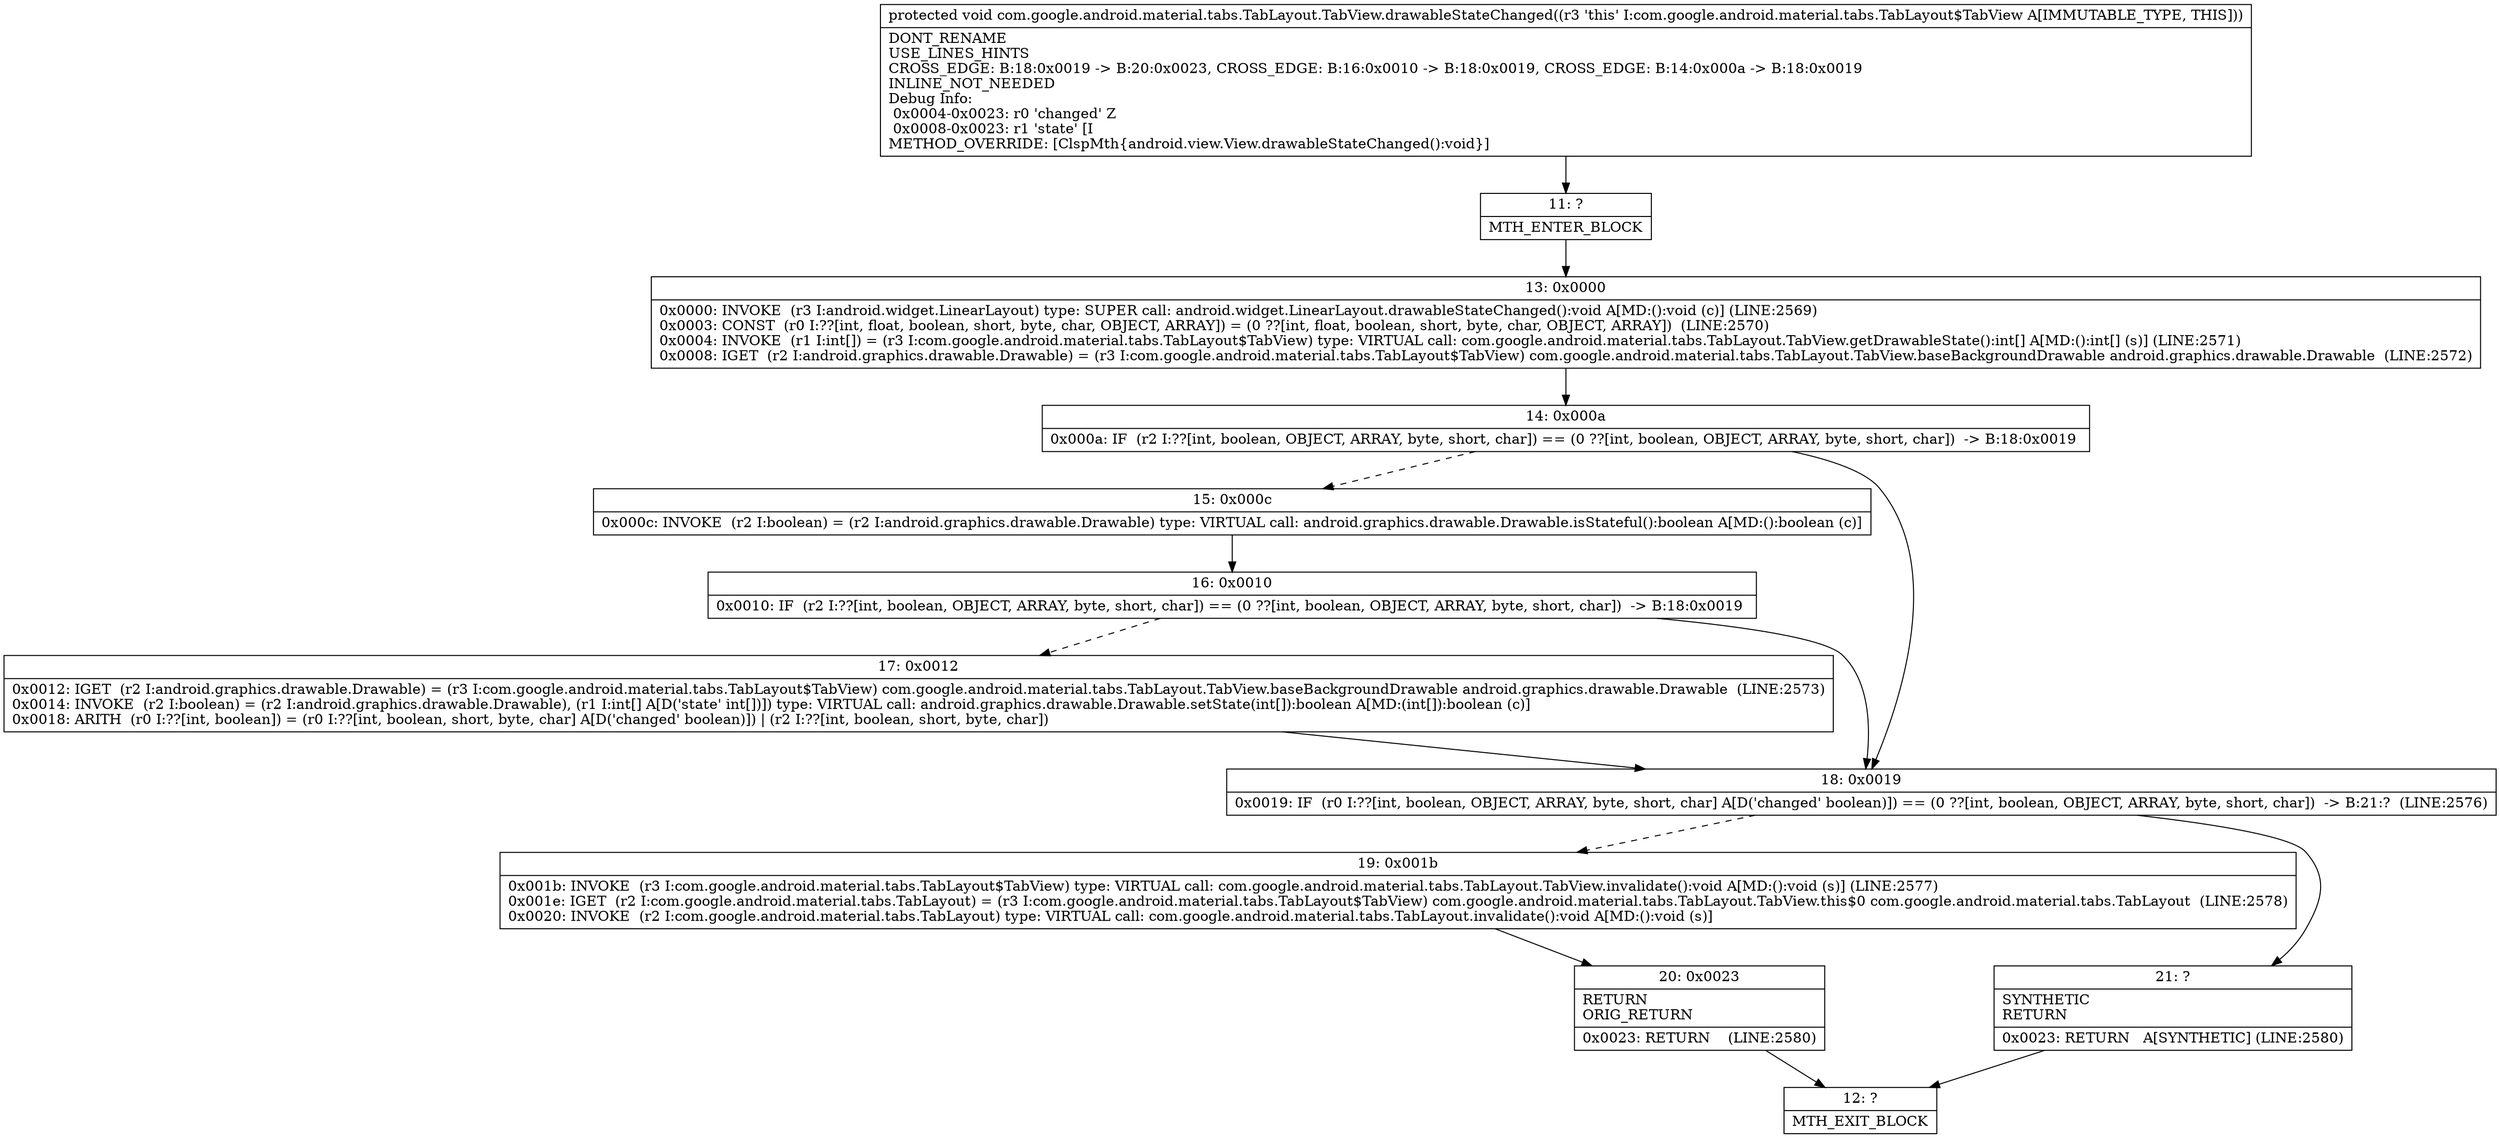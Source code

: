 digraph "CFG forcom.google.android.material.tabs.TabLayout.TabView.drawableStateChanged()V" {
Node_11 [shape=record,label="{11\:\ ?|MTH_ENTER_BLOCK\l}"];
Node_13 [shape=record,label="{13\:\ 0x0000|0x0000: INVOKE  (r3 I:android.widget.LinearLayout) type: SUPER call: android.widget.LinearLayout.drawableStateChanged():void A[MD:():void (c)] (LINE:2569)\l0x0003: CONST  (r0 I:??[int, float, boolean, short, byte, char, OBJECT, ARRAY]) = (0 ??[int, float, boolean, short, byte, char, OBJECT, ARRAY])  (LINE:2570)\l0x0004: INVOKE  (r1 I:int[]) = (r3 I:com.google.android.material.tabs.TabLayout$TabView) type: VIRTUAL call: com.google.android.material.tabs.TabLayout.TabView.getDrawableState():int[] A[MD:():int[] (s)] (LINE:2571)\l0x0008: IGET  (r2 I:android.graphics.drawable.Drawable) = (r3 I:com.google.android.material.tabs.TabLayout$TabView) com.google.android.material.tabs.TabLayout.TabView.baseBackgroundDrawable android.graphics.drawable.Drawable  (LINE:2572)\l}"];
Node_14 [shape=record,label="{14\:\ 0x000a|0x000a: IF  (r2 I:??[int, boolean, OBJECT, ARRAY, byte, short, char]) == (0 ??[int, boolean, OBJECT, ARRAY, byte, short, char])  \-\> B:18:0x0019 \l}"];
Node_15 [shape=record,label="{15\:\ 0x000c|0x000c: INVOKE  (r2 I:boolean) = (r2 I:android.graphics.drawable.Drawable) type: VIRTUAL call: android.graphics.drawable.Drawable.isStateful():boolean A[MD:():boolean (c)]\l}"];
Node_16 [shape=record,label="{16\:\ 0x0010|0x0010: IF  (r2 I:??[int, boolean, OBJECT, ARRAY, byte, short, char]) == (0 ??[int, boolean, OBJECT, ARRAY, byte, short, char])  \-\> B:18:0x0019 \l}"];
Node_17 [shape=record,label="{17\:\ 0x0012|0x0012: IGET  (r2 I:android.graphics.drawable.Drawable) = (r3 I:com.google.android.material.tabs.TabLayout$TabView) com.google.android.material.tabs.TabLayout.TabView.baseBackgroundDrawable android.graphics.drawable.Drawable  (LINE:2573)\l0x0014: INVOKE  (r2 I:boolean) = (r2 I:android.graphics.drawable.Drawable), (r1 I:int[] A[D('state' int[])]) type: VIRTUAL call: android.graphics.drawable.Drawable.setState(int[]):boolean A[MD:(int[]):boolean (c)]\l0x0018: ARITH  (r0 I:??[int, boolean]) = (r0 I:??[int, boolean, short, byte, char] A[D('changed' boolean)]) \| (r2 I:??[int, boolean, short, byte, char]) \l}"];
Node_18 [shape=record,label="{18\:\ 0x0019|0x0019: IF  (r0 I:??[int, boolean, OBJECT, ARRAY, byte, short, char] A[D('changed' boolean)]) == (0 ??[int, boolean, OBJECT, ARRAY, byte, short, char])  \-\> B:21:?  (LINE:2576)\l}"];
Node_19 [shape=record,label="{19\:\ 0x001b|0x001b: INVOKE  (r3 I:com.google.android.material.tabs.TabLayout$TabView) type: VIRTUAL call: com.google.android.material.tabs.TabLayout.TabView.invalidate():void A[MD:():void (s)] (LINE:2577)\l0x001e: IGET  (r2 I:com.google.android.material.tabs.TabLayout) = (r3 I:com.google.android.material.tabs.TabLayout$TabView) com.google.android.material.tabs.TabLayout.TabView.this$0 com.google.android.material.tabs.TabLayout  (LINE:2578)\l0x0020: INVOKE  (r2 I:com.google.android.material.tabs.TabLayout) type: VIRTUAL call: com.google.android.material.tabs.TabLayout.invalidate():void A[MD:():void (s)]\l}"];
Node_20 [shape=record,label="{20\:\ 0x0023|RETURN\lORIG_RETURN\l|0x0023: RETURN    (LINE:2580)\l}"];
Node_12 [shape=record,label="{12\:\ ?|MTH_EXIT_BLOCK\l}"];
Node_21 [shape=record,label="{21\:\ ?|SYNTHETIC\lRETURN\l|0x0023: RETURN   A[SYNTHETIC] (LINE:2580)\l}"];
MethodNode[shape=record,label="{protected void com.google.android.material.tabs.TabLayout.TabView.drawableStateChanged((r3 'this' I:com.google.android.material.tabs.TabLayout$TabView A[IMMUTABLE_TYPE, THIS]))  | DONT_RENAME\lUSE_LINES_HINTS\lCROSS_EDGE: B:18:0x0019 \-\> B:20:0x0023, CROSS_EDGE: B:16:0x0010 \-\> B:18:0x0019, CROSS_EDGE: B:14:0x000a \-\> B:18:0x0019\lINLINE_NOT_NEEDED\lDebug Info:\l  0x0004\-0x0023: r0 'changed' Z\l  0x0008\-0x0023: r1 'state' [I\lMETHOD_OVERRIDE: [ClspMth\{android.view.View.drawableStateChanged():void\}]\l}"];
MethodNode -> Node_11;Node_11 -> Node_13;
Node_13 -> Node_14;
Node_14 -> Node_15[style=dashed];
Node_14 -> Node_18;
Node_15 -> Node_16;
Node_16 -> Node_17[style=dashed];
Node_16 -> Node_18;
Node_17 -> Node_18;
Node_18 -> Node_19[style=dashed];
Node_18 -> Node_21;
Node_19 -> Node_20;
Node_20 -> Node_12;
Node_21 -> Node_12;
}

